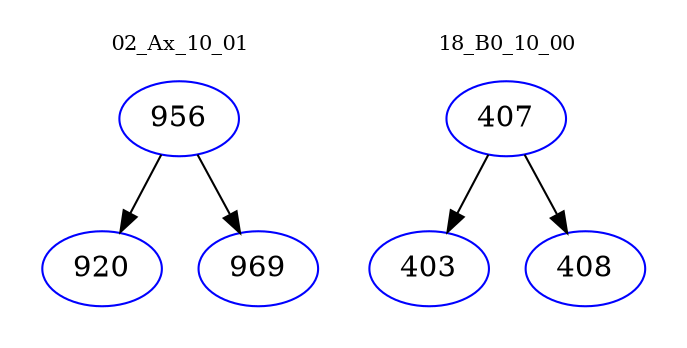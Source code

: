 digraph{
subgraph cluster_0 {
color = white
label = "02_Ax_10_01";
fontsize=10;
T0_956 [label="956", color="blue"]
T0_956 -> T0_920 [color="black"]
T0_920 [label="920", color="blue"]
T0_956 -> T0_969 [color="black"]
T0_969 [label="969", color="blue"]
}
subgraph cluster_1 {
color = white
label = "18_B0_10_00";
fontsize=10;
T1_407 [label="407", color="blue"]
T1_407 -> T1_403 [color="black"]
T1_403 [label="403", color="blue"]
T1_407 -> T1_408 [color="black"]
T1_408 [label="408", color="blue"]
}
}
